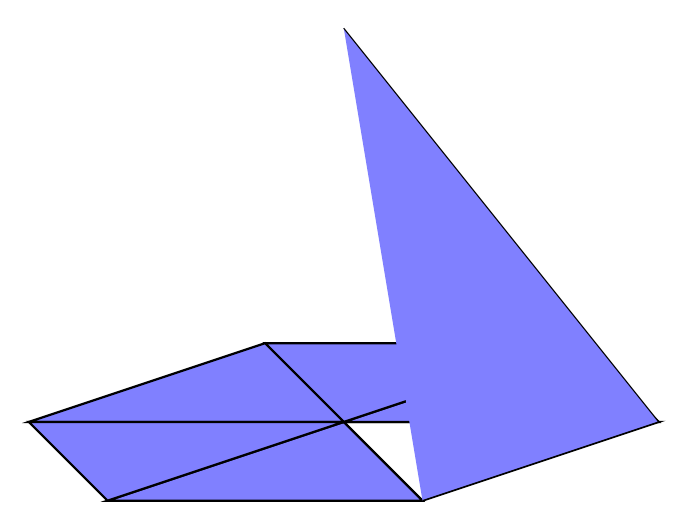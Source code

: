\begin{tikzpicture}

% Define coordinates for vertices
\coordinate (A) at (0,0);
\coordinate (B) at (4,0);
\coordinate (C) at (7,1);
\coordinate (D) at (6,2);
\coordinate (E) at (2,2);
\coordinate (F) at (-1,1);
\coordinate (P) at (3,1);
\coordinate (Q) at (3,6);

% Draw triangles
\draw[thick,fill={blue!50}] (A) -- (B) -- (P) -- cycle;
\draw[thick] (B) -- (C) -- (P) -- cycle;
\draw[thick,fill={blue!50}] (C) -- (D) -- (P) -- cycle;
\draw[thick,fill={blue!50}] (D) -- (E) -- (P) -- cycle;
\draw[thick,fill={blue!50}] (E) -- (F) -- (P) -- cycle;
\draw[thick,fill={blue!50}] (F) -- (A) -- (P) -- cycle;

% Draw the shape function
\draw[fill={blue!50}] (B) -- (C) -- (Q);


\end{tikzpicture}

%%% Local Variables:
%%% mode: latex
%%% TeX-master: "linear-hat"
%%% End:
